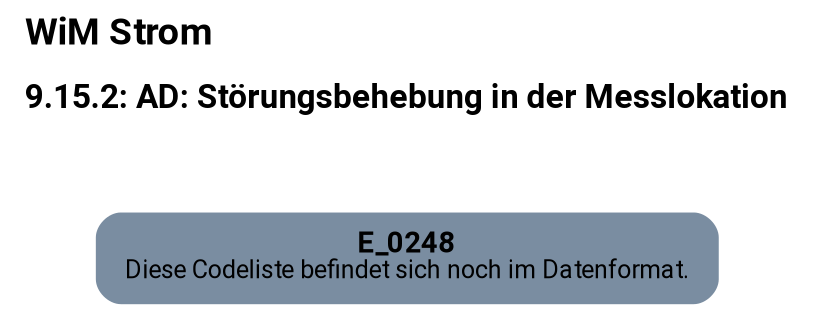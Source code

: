 digraph D {
    labelloc="t";
    label=<<B><FONT POINT-SIZE="18">WiM Strom</FONT></B><BR align="left"/><BR/><B><FONT POINT-SIZE="16">9.15.2: AD: Störungsbehebung in der Messlokation</FONT></B><BR align="left"/><BR/><BR/><BR/>>;
    ratio="compress";
    concentrate=true;
    pack=true;
    rankdir=TB;
    packmode="array";
    size="20,20";
    "Empty" [margin="0.2,0.12", shape=box, style="filled,rounded", penwidth=0.0, fillcolor="#7a8da1", label=<<B>E_0248</B><BR align="center"/><FONT point-size="12">Diese Codeliste befindet sich noch im Datenformat.</FONT><BR align="center"/>>, fontname="Roboto, sans-serif"];


    bgcolor="transparent";
fontname="Roboto, sans-serif";
}